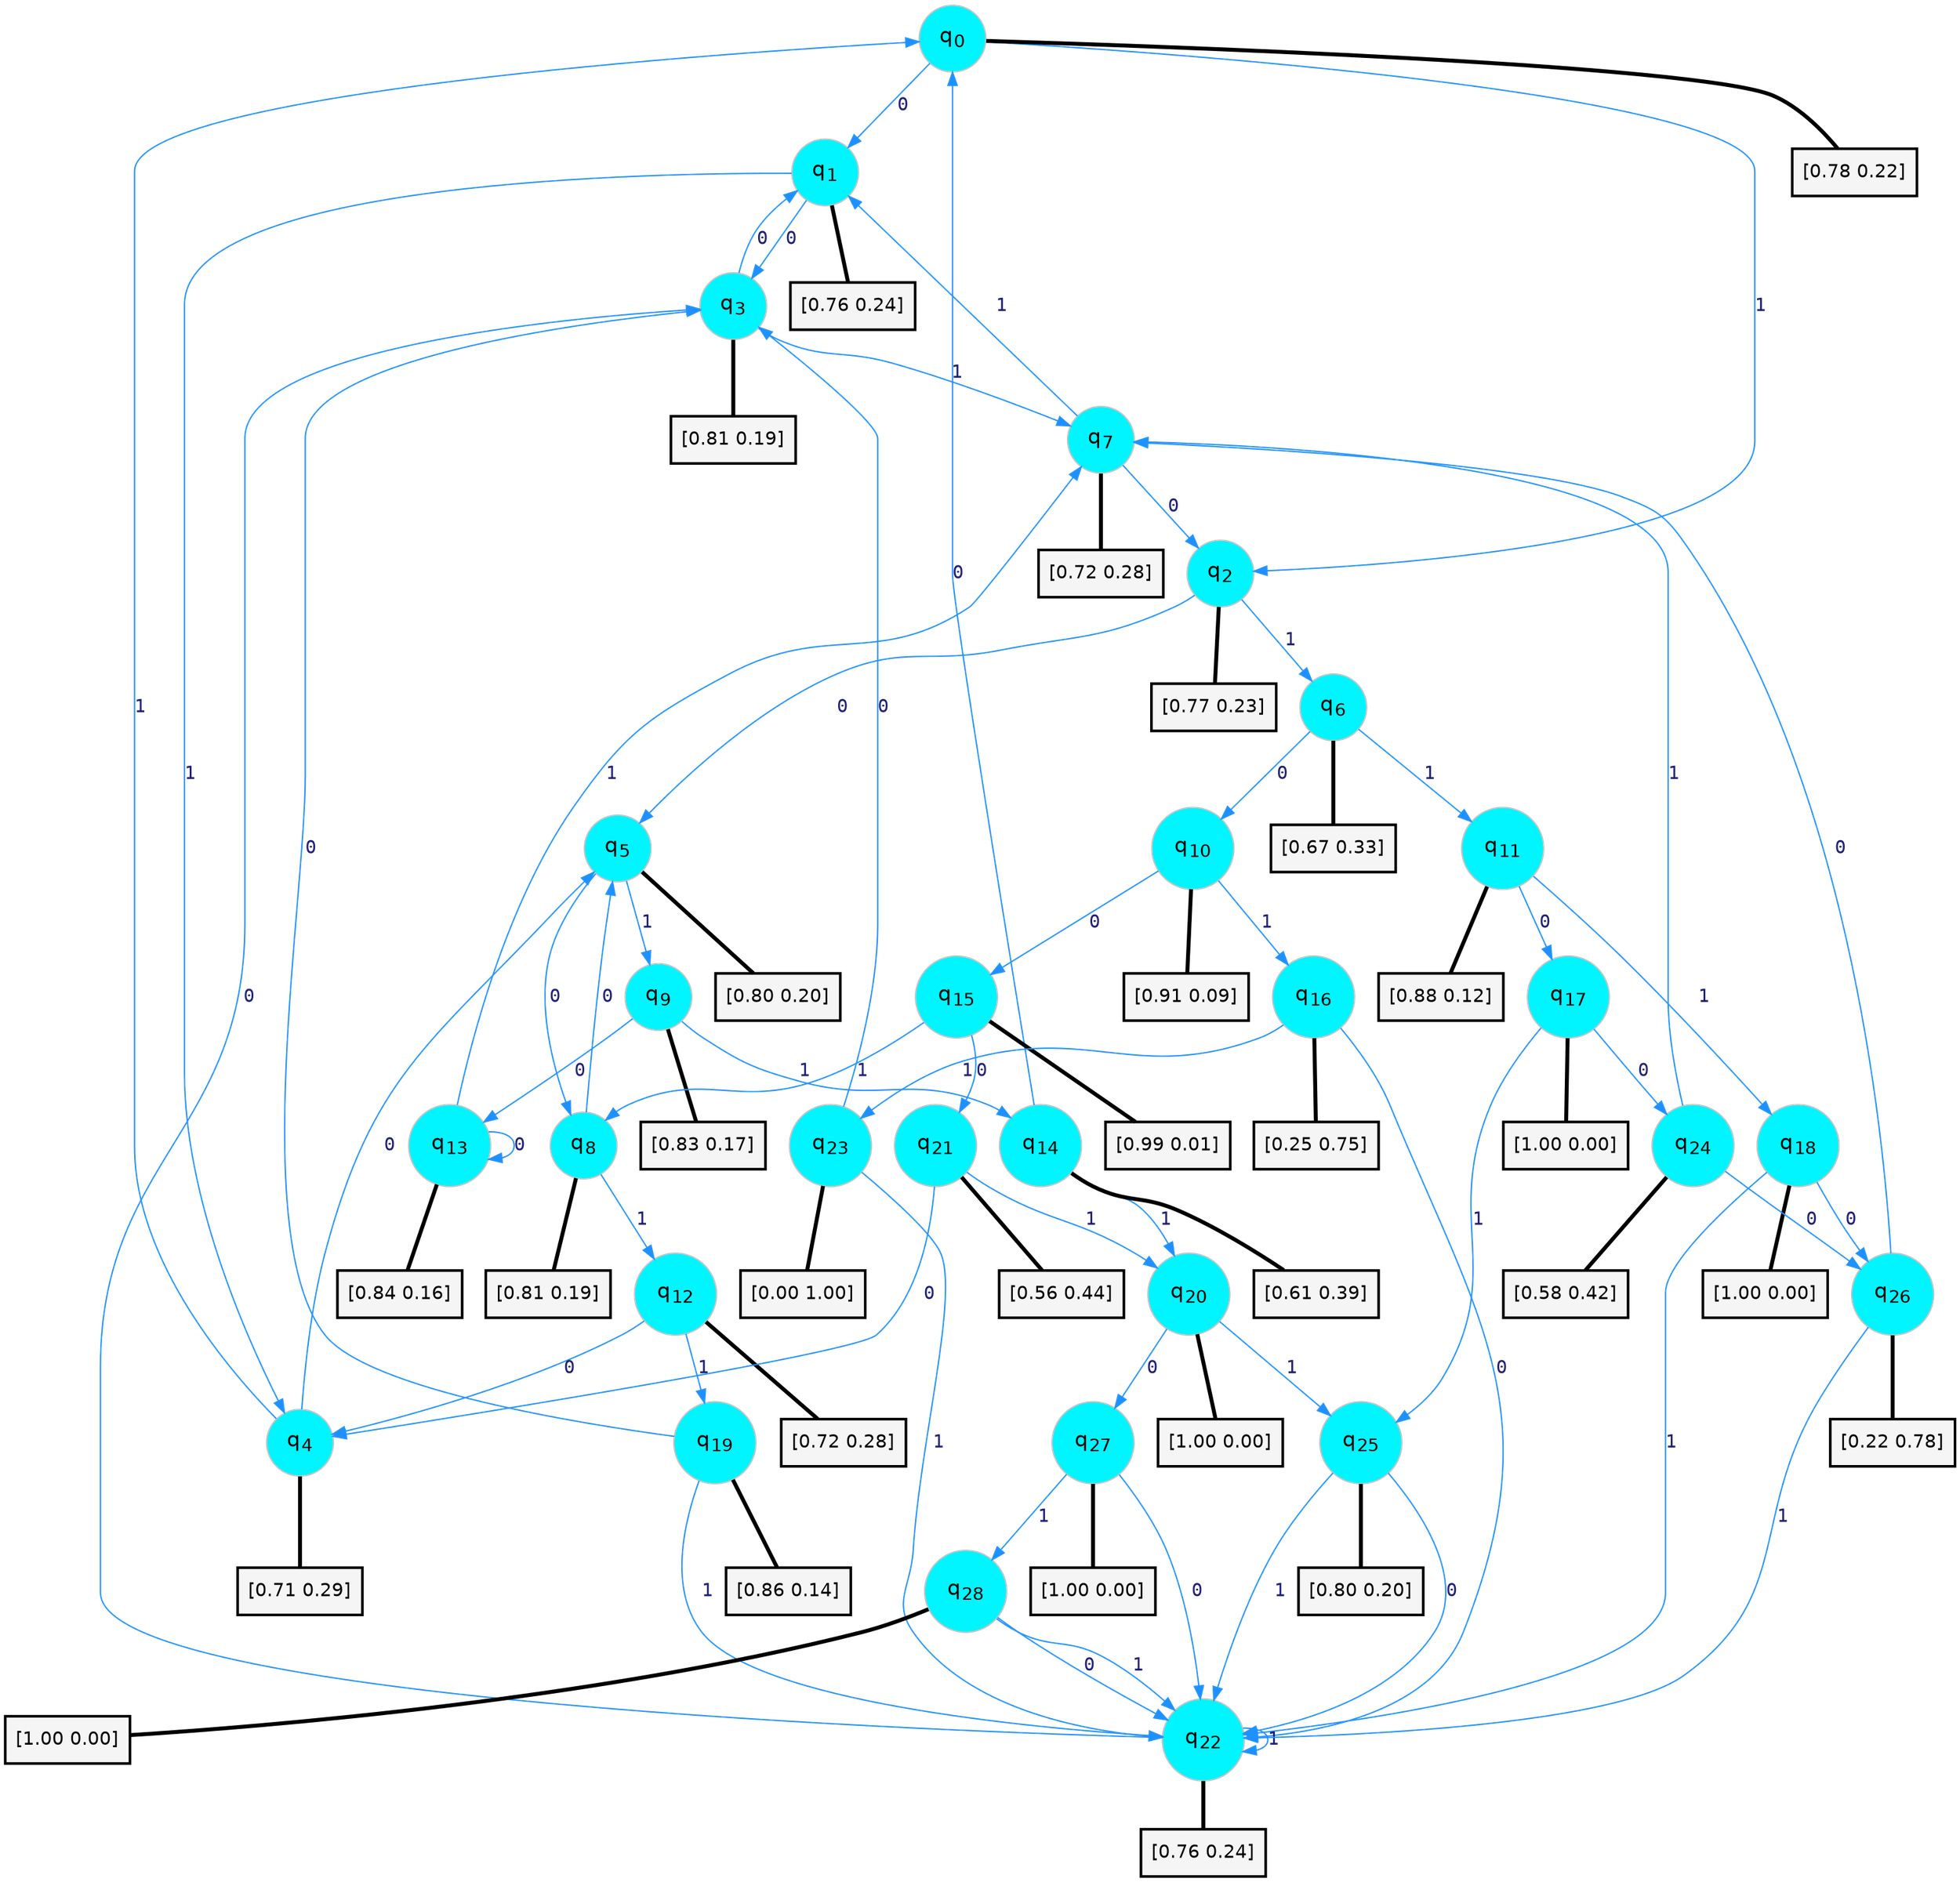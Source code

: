 digraph G {
graph [
bgcolor=transparent, dpi=300, rankdir=TD, size="40,25"];
node [
color=gray, fillcolor=turquoise1, fontcolor=black, fontname=Helvetica, fontsize=16, fontweight=bold, shape=circle, style=filled];
edge [
arrowsize=1, color=dodgerblue1, fontcolor=midnightblue, fontname=courier, fontweight=bold, penwidth=1, style=solid, weight=20];
0[label=<q<SUB>0</SUB>>];
1[label=<q<SUB>1</SUB>>];
2[label=<q<SUB>2</SUB>>];
3[label=<q<SUB>3</SUB>>];
4[label=<q<SUB>4</SUB>>];
5[label=<q<SUB>5</SUB>>];
6[label=<q<SUB>6</SUB>>];
7[label=<q<SUB>7</SUB>>];
8[label=<q<SUB>8</SUB>>];
9[label=<q<SUB>9</SUB>>];
10[label=<q<SUB>10</SUB>>];
11[label=<q<SUB>11</SUB>>];
12[label=<q<SUB>12</SUB>>];
13[label=<q<SUB>13</SUB>>];
14[label=<q<SUB>14</SUB>>];
15[label=<q<SUB>15</SUB>>];
16[label=<q<SUB>16</SUB>>];
17[label=<q<SUB>17</SUB>>];
18[label=<q<SUB>18</SUB>>];
19[label=<q<SUB>19</SUB>>];
20[label=<q<SUB>20</SUB>>];
21[label=<q<SUB>21</SUB>>];
22[label=<q<SUB>22</SUB>>];
23[label=<q<SUB>23</SUB>>];
24[label=<q<SUB>24</SUB>>];
25[label=<q<SUB>25</SUB>>];
26[label=<q<SUB>26</SUB>>];
27[label=<q<SUB>27</SUB>>];
28[label=<q<SUB>28</SUB>>];
29[label="[0.78 0.22]", shape=box,fontcolor=black, fontname=Helvetica, fontsize=14, penwidth=2, fillcolor=whitesmoke,color=black];
30[label="[0.76 0.24]", shape=box,fontcolor=black, fontname=Helvetica, fontsize=14, penwidth=2, fillcolor=whitesmoke,color=black];
31[label="[0.77 0.23]", shape=box,fontcolor=black, fontname=Helvetica, fontsize=14, penwidth=2, fillcolor=whitesmoke,color=black];
32[label="[0.81 0.19]", shape=box,fontcolor=black, fontname=Helvetica, fontsize=14, penwidth=2, fillcolor=whitesmoke,color=black];
33[label="[0.71 0.29]", shape=box,fontcolor=black, fontname=Helvetica, fontsize=14, penwidth=2, fillcolor=whitesmoke,color=black];
34[label="[0.80 0.20]", shape=box,fontcolor=black, fontname=Helvetica, fontsize=14, penwidth=2, fillcolor=whitesmoke,color=black];
35[label="[0.67 0.33]", shape=box,fontcolor=black, fontname=Helvetica, fontsize=14, penwidth=2, fillcolor=whitesmoke,color=black];
36[label="[0.72 0.28]", shape=box,fontcolor=black, fontname=Helvetica, fontsize=14, penwidth=2, fillcolor=whitesmoke,color=black];
37[label="[0.81 0.19]", shape=box,fontcolor=black, fontname=Helvetica, fontsize=14, penwidth=2, fillcolor=whitesmoke,color=black];
38[label="[0.83 0.17]", shape=box,fontcolor=black, fontname=Helvetica, fontsize=14, penwidth=2, fillcolor=whitesmoke,color=black];
39[label="[0.91 0.09]", shape=box,fontcolor=black, fontname=Helvetica, fontsize=14, penwidth=2, fillcolor=whitesmoke,color=black];
40[label="[0.88 0.12]", shape=box,fontcolor=black, fontname=Helvetica, fontsize=14, penwidth=2, fillcolor=whitesmoke,color=black];
41[label="[0.72 0.28]", shape=box,fontcolor=black, fontname=Helvetica, fontsize=14, penwidth=2, fillcolor=whitesmoke,color=black];
42[label="[0.84 0.16]", shape=box,fontcolor=black, fontname=Helvetica, fontsize=14, penwidth=2, fillcolor=whitesmoke,color=black];
43[label="[0.61 0.39]", shape=box,fontcolor=black, fontname=Helvetica, fontsize=14, penwidth=2, fillcolor=whitesmoke,color=black];
44[label="[0.99 0.01]", shape=box,fontcolor=black, fontname=Helvetica, fontsize=14, penwidth=2, fillcolor=whitesmoke,color=black];
45[label="[0.25 0.75]", shape=box,fontcolor=black, fontname=Helvetica, fontsize=14, penwidth=2, fillcolor=whitesmoke,color=black];
46[label="[1.00 0.00]", shape=box,fontcolor=black, fontname=Helvetica, fontsize=14, penwidth=2, fillcolor=whitesmoke,color=black];
47[label="[1.00 0.00]", shape=box,fontcolor=black, fontname=Helvetica, fontsize=14, penwidth=2, fillcolor=whitesmoke,color=black];
48[label="[0.86 0.14]", shape=box,fontcolor=black, fontname=Helvetica, fontsize=14, penwidth=2, fillcolor=whitesmoke,color=black];
49[label="[1.00 0.00]", shape=box,fontcolor=black, fontname=Helvetica, fontsize=14, penwidth=2, fillcolor=whitesmoke,color=black];
50[label="[0.56 0.44]", shape=box,fontcolor=black, fontname=Helvetica, fontsize=14, penwidth=2, fillcolor=whitesmoke,color=black];
51[label="[0.76 0.24]", shape=box,fontcolor=black, fontname=Helvetica, fontsize=14, penwidth=2, fillcolor=whitesmoke,color=black];
52[label="[0.00 1.00]", shape=box,fontcolor=black, fontname=Helvetica, fontsize=14, penwidth=2, fillcolor=whitesmoke,color=black];
53[label="[0.58 0.42]", shape=box,fontcolor=black, fontname=Helvetica, fontsize=14, penwidth=2, fillcolor=whitesmoke,color=black];
54[label="[0.80 0.20]", shape=box,fontcolor=black, fontname=Helvetica, fontsize=14, penwidth=2, fillcolor=whitesmoke,color=black];
55[label="[0.22 0.78]", shape=box,fontcolor=black, fontname=Helvetica, fontsize=14, penwidth=2, fillcolor=whitesmoke,color=black];
56[label="[1.00 0.00]", shape=box,fontcolor=black, fontname=Helvetica, fontsize=14, penwidth=2, fillcolor=whitesmoke,color=black];
57[label="[1.00 0.00]", shape=box,fontcolor=black, fontname=Helvetica, fontsize=14, penwidth=2, fillcolor=whitesmoke,color=black];
0->1 [label=0];
0->2 [label=1];
0->29 [arrowhead=none, penwidth=3,color=black];
1->3 [label=0];
1->4 [label=1];
1->30 [arrowhead=none, penwidth=3,color=black];
2->5 [label=0];
2->6 [label=1];
2->31 [arrowhead=none, penwidth=3,color=black];
3->1 [label=0];
3->7 [label=1];
3->32 [arrowhead=none, penwidth=3,color=black];
4->5 [label=0];
4->0 [label=1];
4->33 [arrowhead=none, penwidth=3,color=black];
5->8 [label=0];
5->9 [label=1];
5->34 [arrowhead=none, penwidth=3,color=black];
6->10 [label=0];
6->11 [label=1];
6->35 [arrowhead=none, penwidth=3,color=black];
7->2 [label=0];
7->1 [label=1];
7->36 [arrowhead=none, penwidth=3,color=black];
8->5 [label=0];
8->12 [label=1];
8->37 [arrowhead=none, penwidth=3,color=black];
9->13 [label=0];
9->14 [label=1];
9->38 [arrowhead=none, penwidth=3,color=black];
10->15 [label=0];
10->16 [label=1];
10->39 [arrowhead=none, penwidth=3,color=black];
11->17 [label=0];
11->18 [label=1];
11->40 [arrowhead=none, penwidth=3,color=black];
12->4 [label=0];
12->19 [label=1];
12->41 [arrowhead=none, penwidth=3,color=black];
13->13 [label=0];
13->7 [label=1];
13->42 [arrowhead=none, penwidth=3,color=black];
14->0 [label=0];
14->20 [label=1];
14->43 [arrowhead=none, penwidth=3,color=black];
15->21 [label=0];
15->8 [label=1];
15->44 [arrowhead=none, penwidth=3,color=black];
16->22 [label=0];
16->23 [label=1];
16->45 [arrowhead=none, penwidth=3,color=black];
17->24 [label=0];
17->25 [label=1];
17->46 [arrowhead=none, penwidth=3,color=black];
18->26 [label=0];
18->22 [label=1];
18->47 [arrowhead=none, penwidth=3,color=black];
19->3 [label=0];
19->22 [label=1];
19->48 [arrowhead=none, penwidth=3,color=black];
20->27 [label=0];
20->25 [label=1];
20->49 [arrowhead=none, penwidth=3,color=black];
21->4 [label=0];
21->20 [label=1];
21->50 [arrowhead=none, penwidth=3,color=black];
22->3 [label=0];
22->22 [label=1];
22->51 [arrowhead=none, penwidth=3,color=black];
23->3 [label=0];
23->22 [label=1];
23->52 [arrowhead=none, penwidth=3,color=black];
24->26 [label=0];
24->7 [label=1];
24->53 [arrowhead=none, penwidth=3,color=black];
25->22 [label=0];
25->22 [label=1];
25->54 [arrowhead=none, penwidth=3,color=black];
26->7 [label=0];
26->22 [label=1];
26->55 [arrowhead=none, penwidth=3,color=black];
27->22 [label=0];
27->28 [label=1];
27->56 [arrowhead=none, penwidth=3,color=black];
28->22 [label=0];
28->22 [label=1];
28->57 [arrowhead=none, penwidth=3,color=black];
}
